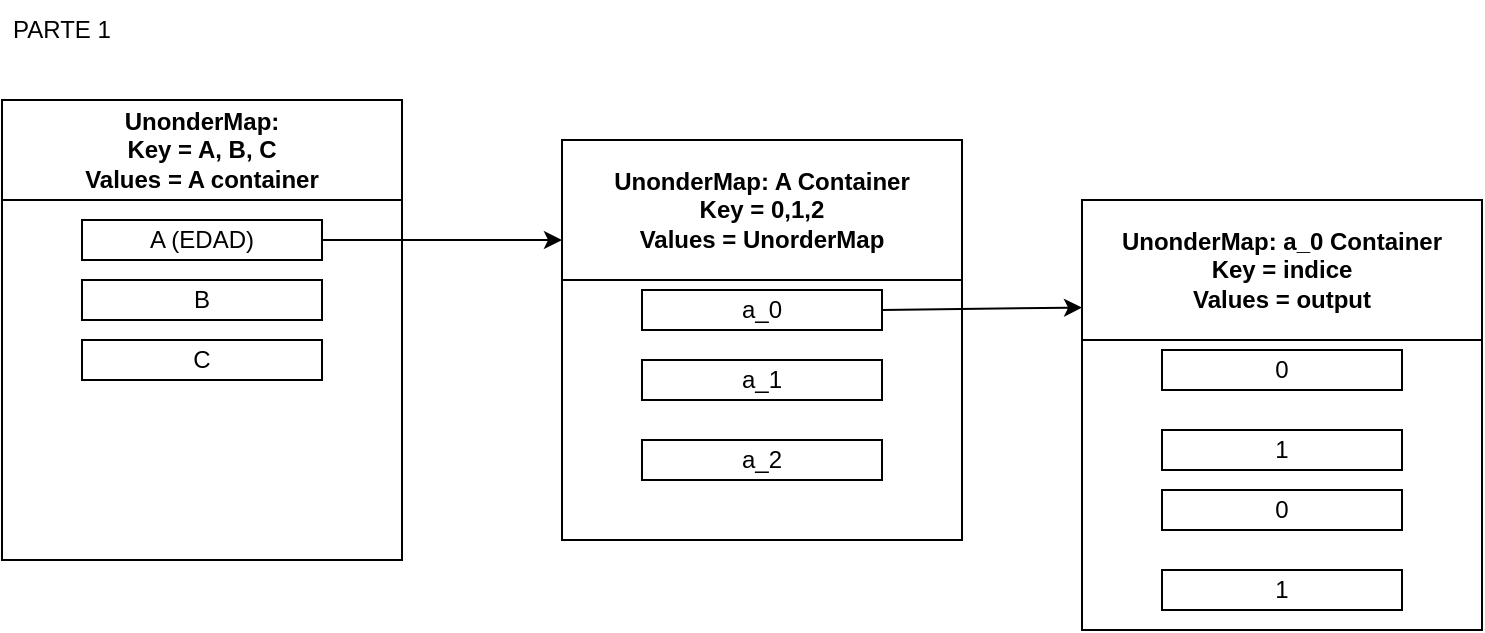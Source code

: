 <mxfile version="21.0.8" type="device"><diagram name="Página-1" id="tgXHaenac4EcUa2ooIIV"><mxGraphModel dx="1434" dy="756" grid="1" gridSize="10" guides="1" tooltips="1" connect="1" arrows="1" fold="1" page="1" pageScale="1" pageWidth="827" pageHeight="1169" math="0" shadow="0"><root><mxCell id="0"/><mxCell id="1" parent="0"/><mxCell id="quXQkNS2U_QQeK0rPixS-2" value="UnonderMap:&lt;br&gt;Key = A, B, C&lt;br&gt;Values = A container" style="swimlane;whiteSpace=wrap;html=1;startSize=50;" vertex="1" parent="1"><mxGeometry x="30" y="70" width="200" height="230" as="geometry"/></mxCell><mxCell id="quXQkNS2U_QQeK0rPixS-3" value="A (EDAD)" style="whiteSpace=wrap;html=1;" vertex="1" parent="quXQkNS2U_QQeK0rPixS-2"><mxGeometry x="40" y="60" width="120" height="20" as="geometry"/></mxCell><mxCell id="quXQkNS2U_QQeK0rPixS-4" style="edgeStyle=orthogonalEdgeStyle;rounded=0;orthogonalLoop=1;jettySize=auto;html=1;exitX=0.5;exitY=1;exitDx=0;exitDy=0;" edge="1" parent="quXQkNS2U_QQeK0rPixS-2" source="quXQkNS2U_QQeK0rPixS-3" target="quXQkNS2U_QQeK0rPixS-3"><mxGeometry relative="1" as="geometry"/></mxCell><mxCell id="quXQkNS2U_QQeK0rPixS-5" value="B" style="whiteSpace=wrap;html=1;" vertex="1" parent="quXQkNS2U_QQeK0rPixS-2"><mxGeometry x="40" y="90" width="120" height="20" as="geometry"/></mxCell><mxCell id="quXQkNS2U_QQeK0rPixS-1" value="C" style="rounded=0;whiteSpace=wrap;html=1;" vertex="1" parent="quXQkNS2U_QQeK0rPixS-2"><mxGeometry x="40" y="120" width="120" height="20" as="geometry"/></mxCell><mxCell id="quXQkNS2U_QQeK0rPixS-6" value="UnonderMap: A Container&lt;br&gt;Key = 0,1,2&lt;br&gt;Values = UnorderMap" style="swimlane;whiteSpace=wrap;html=1;startSize=70;" vertex="1" parent="1"><mxGeometry x="310" y="90" width="200" height="200" as="geometry"/></mxCell><mxCell id="quXQkNS2U_QQeK0rPixS-7" value="a_0" style="whiteSpace=wrap;html=1;" vertex="1" parent="quXQkNS2U_QQeK0rPixS-6"><mxGeometry x="40" y="75" width="120" height="20" as="geometry"/></mxCell><mxCell id="quXQkNS2U_QQeK0rPixS-10" value="a_2" style="whiteSpace=wrap;html=1;" vertex="1" parent="quXQkNS2U_QQeK0rPixS-6"><mxGeometry x="40" y="150" width="120" height="20" as="geometry"/></mxCell><mxCell id="quXQkNS2U_QQeK0rPixS-14" value="a_1" style="whiteSpace=wrap;html=1;" vertex="1" parent="quXQkNS2U_QQeK0rPixS-6"><mxGeometry x="40" y="110" width="120" height="20" as="geometry"/></mxCell><mxCell id="quXQkNS2U_QQeK0rPixS-9" value="" style="endArrow=classic;html=1;rounded=0;exitX=1;exitY=0.5;exitDx=0;exitDy=0;entryX=0;entryY=0.25;entryDx=0;entryDy=0;" edge="1" parent="1" source="quXQkNS2U_QQeK0rPixS-3" target="quXQkNS2U_QQeK0rPixS-6"><mxGeometry width="50" height="50" relative="1" as="geometry"><mxPoint x="390" y="450" as="sourcePoint"/><mxPoint x="440" y="400" as="targetPoint"/></mxGeometry></mxCell><mxCell id="quXQkNS2U_QQeK0rPixS-15" value="UnonderMap: a_0 Container&lt;br&gt;Key = indice&lt;br&gt;Values = output" style="swimlane;whiteSpace=wrap;html=1;startSize=70;" vertex="1" parent="1"><mxGeometry x="570" y="120" width="200" height="215" as="geometry"/></mxCell><mxCell id="quXQkNS2U_QQeK0rPixS-16" value="0" style="whiteSpace=wrap;html=1;" vertex="1" parent="quXQkNS2U_QQeK0rPixS-15"><mxGeometry x="40" y="75" width="120" height="20" as="geometry"/></mxCell><mxCell id="quXQkNS2U_QQeK0rPixS-18" value="1" style="whiteSpace=wrap;html=1;" vertex="1" parent="quXQkNS2U_QQeK0rPixS-15"><mxGeometry x="40" y="115" width="120" height="20" as="geometry"/></mxCell><mxCell id="quXQkNS2U_QQeK0rPixS-20" value="0" style="whiteSpace=wrap;html=1;" vertex="1" parent="quXQkNS2U_QQeK0rPixS-15"><mxGeometry x="40" y="145" width="120" height="20" as="geometry"/></mxCell><mxCell id="quXQkNS2U_QQeK0rPixS-21" value="1" style="whiteSpace=wrap;html=1;" vertex="1" parent="quXQkNS2U_QQeK0rPixS-15"><mxGeometry x="40" y="185" width="120" height="20" as="geometry"/></mxCell><mxCell id="quXQkNS2U_QQeK0rPixS-19" value="" style="endArrow=classic;html=1;rounded=0;exitX=1;exitY=0.5;exitDx=0;exitDy=0;entryX=0;entryY=0.25;entryDx=0;entryDy=0;" edge="1" parent="1" source="quXQkNS2U_QQeK0rPixS-7" target="quXQkNS2U_QQeK0rPixS-15"><mxGeometry width="50" height="50" relative="1" as="geometry"><mxPoint x="496" y="200" as="sourcePoint"/><mxPoint x="620" y="195" as="targetPoint"/></mxGeometry></mxCell><mxCell id="quXQkNS2U_QQeK0rPixS-22" value="PARTE 1" style="text;html=1;strokeColor=none;fillColor=none;align=center;verticalAlign=middle;whiteSpace=wrap;rounded=0;" vertex="1" parent="1"><mxGeometry x="30" y="20" width="60" height="30" as="geometry"/></mxCell></root></mxGraphModel></diagram></mxfile>